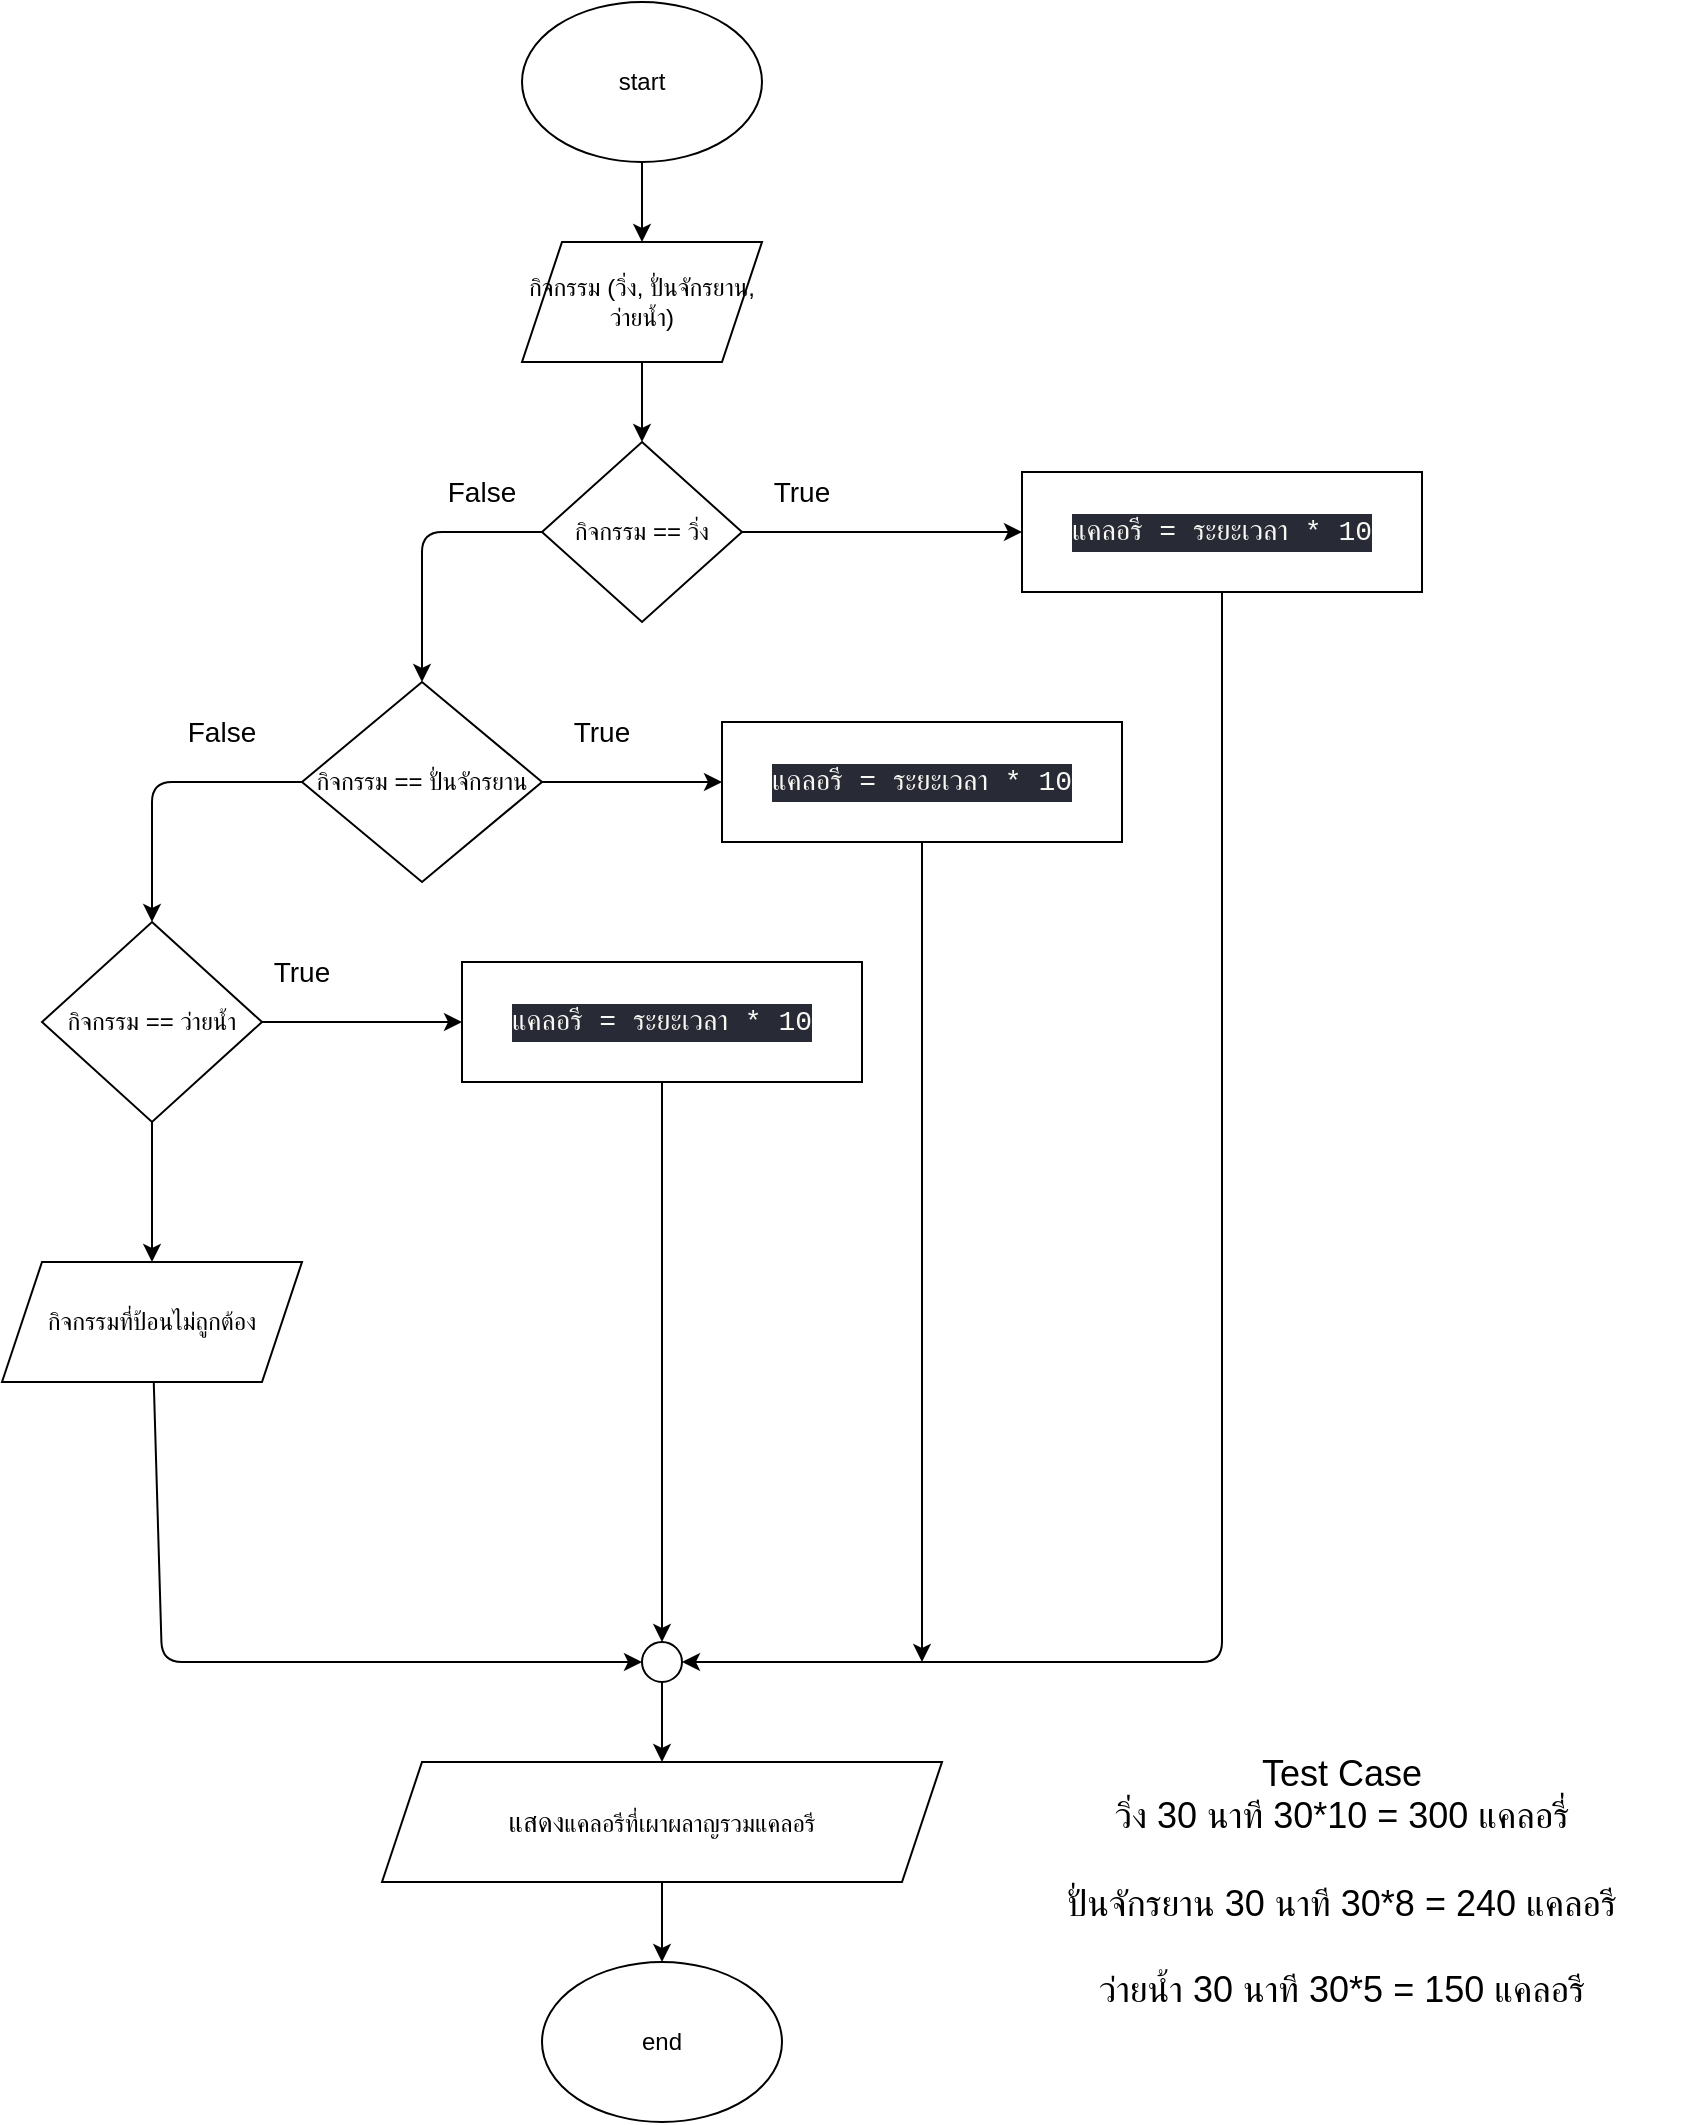 <mxfile>
    <diagram id="byiRFvoMUt55oZUKQ5mL" name="Page-1">
        <mxGraphModel dx="1949" dy="1111" grid="1" gridSize="10" guides="1" tooltips="1" connect="1" arrows="1" fold="1" page="1" pageScale="1" pageWidth="850" pageHeight="1100" math="0" shadow="0">
            <root>
                <mxCell id="0"/>
                <mxCell id="1" parent="0"/>
                <mxCell id="2" style="edgeStyle=none;html=1;entryX=0.5;entryY=0;entryDx=0;entryDy=0;" edge="1" parent="1" source="3" target="5">
                    <mxGeometry relative="1" as="geometry"/>
                </mxCell>
                <mxCell id="3" value="start" style="ellipse;whiteSpace=wrap;html=1;" vertex="1" parent="1">
                    <mxGeometry x="260" y="20" width="120" height="80" as="geometry"/>
                </mxCell>
                <mxCell id="30" style="edgeStyle=none;html=1;entryX=0.5;entryY=0;entryDx=0;entryDy=0;" edge="1" parent="1" source="5" target="14">
                    <mxGeometry relative="1" as="geometry"/>
                </mxCell>
                <mxCell id="5" value="กิจกรรม (วิ่ง, ปั่นจักรยาน, ว่ายน้ำ)" style="shape=parallelogram;perimeter=parallelogramPerimeter;whiteSpace=wrap;html=1;fixedSize=1;" vertex="1" parent="1">
                    <mxGeometry x="260" y="140" width="120" height="60" as="geometry"/>
                </mxCell>
                <mxCell id="31" style="edgeStyle=none;html=1;entryX=0;entryY=0.5;entryDx=0;entryDy=0;" edge="1" parent="1" source="14" target="16">
                    <mxGeometry relative="1" as="geometry"/>
                </mxCell>
                <mxCell id="33" style="edgeStyle=none;html=1;entryX=0.5;entryY=0;entryDx=0;entryDy=0;" edge="1" parent="1" source="14" target="32">
                    <mxGeometry relative="1" as="geometry">
                        <Array as="points">
                            <mxPoint x="210" y="285"/>
                        </Array>
                    </mxGeometry>
                </mxCell>
                <mxCell id="14" value="กิจกรรม == วิ่ง" style="rhombus;whiteSpace=wrap;html=1;" vertex="1" parent="1">
                    <mxGeometry x="270" y="240" width="100" height="90" as="geometry"/>
                </mxCell>
                <mxCell id="45" style="edgeStyle=none;html=1;entryX=1;entryY=0.5;entryDx=0;entryDy=0;" edge="1" parent="1" source="16" target="24">
                    <mxGeometry relative="1" as="geometry">
                        <Array as="points">
                            <mxPoint x="610" y="850"/>
                        </Array>
                    </mxGeometry>
                </mxCell>
                <mxCell id="16" value="&lt;div style=&quot;color: rgb(248, 248, 242); background-color: rgb(40, 42, 54); font-family: Consolas, &amp;quot;Courier New&amp;quot;, monospace; font-size: 14px; line-height: 19px;&quot;&gt;แคลอรี = ระยะเวลา * 10&lt;/div&gt;" style="rounded=0;whiteSpace=wrap;html=1;" vertex="1" parent="1">
                    <mxGeometry x="510" y="255" width="200" height="60" as="geometry"/>
                </mxCell>
                <mxCell id="21" style="edgeStyle=none;html=1;entryX=0.5;entryY=0;entryDx=0;entryDy=0;fontSize=14;" edge="1" parent="1" source="22" target="25">
                    <mxGeometry relative="1" as="geometry"/>
                </mxCell>
                <mxCell id="22" value="&lt;font style=&quot;font-size: 14px;&quot;&gt;แสดง&lt;/font&gt;แคลอรีที่เผาผลาญรวมแคลอรี" style="shape=parallelogram;perimeter=parallelogramPerimeter;whiteSpace=wrap;html=1;fixedSize=1;" vertex="1" parent="1">
                    <mxGeometry x="190" y="900" width="280" height="60" as="geometry"/>
                </mxCell>
                <mxCell id="23" style="edgeStyle=none;html=1;entryX=0.5;entryY=0;entryDx=0;entryDy=0;fontSize=14;" edge="1" parent="1" source="24" target="22">
                    <mxGeometry relative="1" as="geometry"/>
                </mxCell>
                <mxCell id="24" value="" style="ellipse;whiteSpace=wrap;html=1;aspect=fixed;fontSize=14;" vertex="1" parent="1">
                    <mxGeometry x="320" y="840" width="20" height="20" as="geometry"/>
                </mxCell>
                <mxCell id="25" value="end" style="ellipse;whiteSpace=wrap;html=1;" vertex="1" parent="1">
                    <mxGeometry x="270" y="1000" width="120" height="80" as="geometry"/>
                </mxCell>
                <mxCell id="26" value="True" style="text;html=1;strokeColor=none;fillColor=none;align=center;verticalAlign=middle;whiteSpace=wrap;rounded=0;fontSize=14;" vertex="1" parent="1">
                    <mxGeometry x="370" y="250" width="60" height="30" as="geometry"/>
                </mxCell>
                <mxCell id="27" value="False" style="text;html=1;strokeColor=none;fillColor=none;align=center;verticalAlign=middle;whiteSpace=wrap;rounded=0;fontSize=14;" vertex="1" parent="1">
                    <mxGeometry x="210" y="250" width="60" height="30" as="geometry"/>
                </mxCell>
                <mxCell id="28" value="&lt;font style=&quot;font-size: 18px;&quot;&gt;Test Case&lt;br&gt;วิ่ง 30 นาที 30*10 = 300 แคลอรี่&lt;br&gt;&lt;br&gt;ปั่นจักรยาน 30 นาที 30*8 = 240 แคลอรี&lt;br&gt;&lt;br&gt;ว่ายน้ำ 30 นาที 30*5 = 150 แคลอรี&lt;/font&gt;" style="text;html=1;strokeColor=none;fillColor=none;align=center;verticalAlign=middle;whiteSpace=wrap;rounded=0;fontSize=14;" vertex="1" parent="1">
                    <mxGeometry x="500" y="870" width="340" height="180" as="geometry"/>
                </mxCell>
                <mxCell id="35" style="edgeStyle=none;html=1;entryX=0;entryY=0.5;entryDx=0;entryDy=0;" edge="1" parent="1" source="32" target="34">
                    <mxGeometry relative="1" as="geometry"/>
                </mxCell>
                <mxCell id="37" style="edgeStyle=none;html=1;entryX=0.5;entryY=0;entryDx=0;entryDy=0;" edge="1" parent="1" source="32" target="36">
                    <mxGeometry relative="1" as="geometry">
                        <Array as="points">
                            <mxPoint x="75" y="410"/>
                        </Array>
                    </mxGeometry>
                </mxCell>
                <mxCell id="32" value="กิจกรรม == ปั่นจักรยาน" style="rhombus;whiteSpace=wrap;html=1;" vertex="1" parent="1">
                    <mxGeometry x="150" y="360" width="120" height="100" as="geometry"/>
                </mxCell>
                <mxCell id="46" style="edgeStyle=none;html=1;" edge="1" parent="1" source="34">
                    <mxGeometry relative="1" as="geometry">
                        <mxPoint x="460" y="850" as="targetPoint"/>
                    </mxGeometry>
                </mxCell>
                <mxCell id="34" value="&lt;div style=&quot;color: rgb(248, 248, 242); background-color: rgb(40, 42, 54); font-family: Consolas, &amp;quot;Courier New&amp;quot;, monospace; font-size: 14px; line-height: 19px;&quot;&gt;แคลอรี = ระยะเวลา * 10&lt;/div&gt;" style="rounded=0;whiteSpace=wrap;html=1;" vertex="1" parent="1">
                    <mxGeometry x="360" y="380" width="200" height="60" as="geometry"/>
                </mxCell>
                <mxCell id="41" style="edgeStyle=none;html=1;entryX=0;entryY=0.5;entryDx=0;entryDy=0;" edge="1" parent="1" source="36" target="40">
                    <mxGeometry relative="1" as="geometry"/>
                </mxCell>
                <mxCell id="44" style="edgeStyle=none;html=1;entryX=0.5;entryY=0;entryDx=0;entryDy=0;" edge="1" parent="1" source="36" target="43">
                    <mxGeometry relative="1" as="geometry"/>
                </mxCell>
                <mxCell id="36" value="กิจกรรม == ว่ายน้ำ" style="rhombus;whiteSpace=wrap;html=1;" vertex="1" parent="1">
                    <mxGeometry x="20" y="480" width="110" height="100" as="geometry"/>
                </mxCell>
                <mxCell id="38" value="True" style="text;html=1;strokeColor=none;fillColor=none;align=center;verticalAlign=middle;whiteSpace=wrap;rounded=0;fontSize=14;" vertex="1" parent="1">
                    <mxGeometry x="270" y="370" width="60" height="30" as="geometry"/>
                </mxCell>
                <mxCell id="39" value="False" style="text;html=1;strokeColor=none;fillColor=none;align=center;verticalAlign=middle;whiteSpace=wrap;rounded=0;fontSize=14;" vertex="1" parent="1">
                    <mxGeometry x="80" y="370" width="60" height="30" as="geometry"/>
                </mxCell>
                <mxCell id="47" style="edgeStyle=none;html=1;entryX=0.5;entryY=0;entryDx=0;entryDy=0;" edge="1" parent="1" source="40" target="24">
                    <mxGeometry relative="1" as="geometry"/>
                </mxCell>
                <mxCell id="40" value="&lt;div style=&quot;color: rgb(248, 248, 242); background-color: rgb(40, 42, 54); font-family: Consolas, &amp;quot;Courier New&amp;quot;, monospace; font-size: 14px; line-height: 19px;&quot;&gt;แคลอรี = ระยะเวลา * 10&lt;/div&gt;" style="rounded=0;whiteSpace=wrap;html=1;" vertex="1" parent="1">
                    <mxGeometry x="230" y="500" width="200" height="60" as="geometry"/>
                </mxCell>
                <mxCell id="42" value="True" style="text;html=1;strokeColor=none;fillColor=none;align=center;verticalAlign=middle;whiteSpace=wrap;rounded=0;fontSize=14;" vertex="1" parent="1">
                    <mxGeometry x="120" y="490" width="60" height="30" as="geometry"/>
                </mxCell>
                <mxCell id="48" style="edgeStyle=none;html=1;entryX=0;entryY=0.5;entryDx=0;entryDy=0;" edge="1" parent="1" source="43" target="24">
                    <mxGeometry relative="1" as="geometry">
                        <Array as="points">
                            <mxPoint x="80" y="850"/>
                        </Array>
                    </mxGeometry>
                </mxCell>
                <mxCell id="43" value="กิจกรรมที่ป้อนไม่ถูกต้อง" style="shape=parallelogram;perimeter=parallelogramPerimeter;whiteSpace=wrap;html=1;fixedSize=1;" vertex="1" parent="1">
                    <mxGeometry y="650" width="150" height="60" as="geometry"/>
                </mxCell>
            </root>
        </mxGraphModel>
    </diagram>
</mxfile>